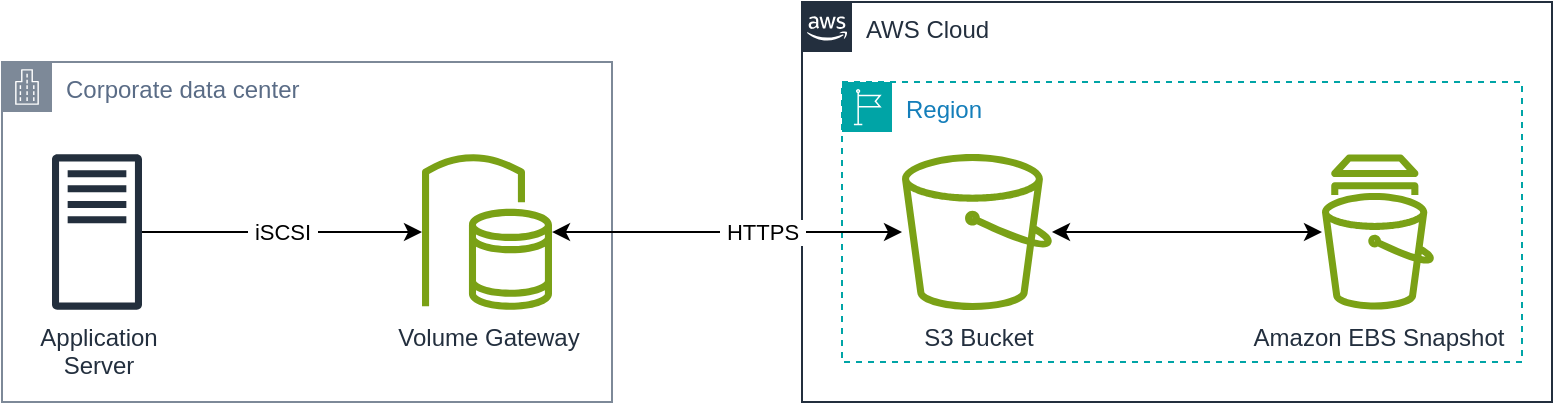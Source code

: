 <mxfile version="26.0.4">
  <diagram name="Page-1" id="W6M-3M9bq2nHeSQ7bbCg">
    <mxGraphModel dx="928" dy="998" grid="1" gridSize="10" guides="1" tooltips="1" connect="1" arrows="1" fold="1" page="1" pageScale="1" pageWidth="850" pageHeight="1100" math="0" shadow="0">
      <root>
        <mxCell id="0" />
        <mxCell id="1" parent="0" />
        <mxCell id="oEnysuNTiIOwoKULvUlp-1" value="Corporate data center" style="points=[[0,0],[0.25,0],[0.5,0],[0.75,0],[1,0],[1,0.25],[1,0.5],[1,0.75],[1,1],[0.75,1],[0.5,1],[0.25,1],[0,1],[0,0.75],[0,0.5],[0,0.25]];outlineConnect=0;gradientColor=none;html=1;whiteSpace=wrap;fontSize=12;fontStyle=0;container=1;pointerEvents=0;collapsible=0;recursiveResize=0;shape=mxgraph.aws4.group;grIcon=mxgraph.aws4.group_corporate_data_center;strokeColor=#7D8998;fillColor=none;verticalAlign=top;align=left;spacingLeft=30;fontColor=#5A6C86;dashed=0;" vertex="1" parent="1">
          <mxGeometry x="40" y="390" width="305" height="170" as="geometry" />
        </mxCell>
        <mxCell id="oEnysuNTiIOwoKULvUlp-10" value="Volume Gateway" style="sketch=0;outlineConnect=0;fontColor=#232F3E;gradientColor=none;fillColor=#7AA116;strokeColor=none;dashed=0;verticalLabelPosition=bottom;verticalAlign=top;align=center;html=1;fontSize=12;fontStyle=0;aspect=fixed;pointerEvents=1;shape=mxgraph.aws4.volume_gateway;" vertex="1" parent="oEnysuNTiIOwoKULvUlp-1">
          <mxGeometry x="210" y="46" width="65" height="78" as="geometry" />
        </mxCell>
        <mxCell id="oEnysuNTiIOwoKULvUlp-5" value="AWS Cloud" style="points=[[0,0],[0.25,0],[0.5,0],[0.75,0],[1,0],[1,0.25],[1,0.5],[1,0.75],[1,1],[0.75,1],[0.5,1],[0.25,1],[0,1],[0,0.75],[0,0.5],[0,0.25]];outlineConnect=0;gradientColor=none;html=1;whiteSpace=wrap;fontSize=12;fontStyle=0;container=1;pointerEvents=0;collapsible=0;recursiveResize=0;shape=mxgraph.aws4.group;grIcon=mxgraph.aws4.group_aws_cloud_alt;strokeColor=#232F3E;fillColor=none;verticalAlign=top;align=left;spacingLeft=30;fontColor=#232F3E;dashed=0;" vertex="1" parent="1">
          <mxGeometry x="440" y="360" width="375" height="200" as="geometry" />
        </mxCell>
        <mxCell id="oEnysuNTiIOwoKULvUlp-12" value="Region" style="points=[[0,0],[0.25,0],[0.5,0],[0.75,0],[1,0],[1,0.25],[1,0.5],[1,0.75],[1,1],[0.75,1],[0.5,1],[0.25,1],[0,1],[0,0.75],[0,0.5],[0,0.25]];outlineConnect=0;gradientColor=none;html=1;whiteSpace=wrap;fontSize=12;fontStyle=0;container=1;pointerEvents=0;collapsible=0;recursiveResize=0;shape=mxgraph.aws4.group;grIcon=mxgraph.aws4.group_region;strokeColor=#00A4A6;fillColor=none;verticalAlign=top;align=left;spacingLeft=30;fontColor=#147EBA;dashed=1;" vertex="1" parent="oEnysuNTiIOwoKULvUlp-5">
          <mxGeometry x="20" y="40" width="340" height="140" as="geometry" />
        </mxCell>
        <mxCell id="oEnysuNTiIOwoKULvUlp-7" value="S3 Bucket" style="sketch=0;outlineConnect=0;fontColor=#232F3E;gradientColor=none;fillColor=#7AA116;strokeColor=none;dashed=0;verticalLabelPosition=bottom;verticalAlign=top;align=center;html=1;fontSize=12;fontStyle=0;aspect=fixed;pointerEvents=1;shape=mxgraph.aws4.bucket;labelPosition=center;spacingLeft=0;" vertex="1" parent="oEnysuNTiIOwoKULvUlp-12">
          <mxGeometry x="30" y="36" width="75" height="78" as="geometry" />
        </mxCell>
        <mxCell id="oEnysuNTiIOwoKULvUlp-13" value="Amazon EBS Snapshot" style="sketch=0;outlineConnect=0;fontColor=#232F3E;gradientColor=none;fillColor=#7AA116;strokeColor=none;dashed=0;verticalLabelPosition=bottom;verticalAlign=top;align=center;html=1;fontSize=12;fontStyle=0;aspect=fixed;pointerEvents=1;shape=mxgraph.aws4.snapshot;" vertex="1" parent="oEnysuNTiIOwoKULvUlp-12">
          <mxGeometry x="240" y="36" width="56" height="78" as="geometry" />
        </mxCell>
        <mxCell id="oEnysuNTiIOwoKULvUlp-14" style="edgeStyle=orthogonalEdgeStyle;rounded=0;orthogonalLoop=1;jettySize=auto;html=1;startArrow=classic;startFill=1;" edge="1" parent="oEnysuNTiIOwoKULvUlp-12" source="oEnysuNTiIOwoKULvUlp-7" target="oEnysuNTiIOwoKULvUlp-13">
          <mxGeometry relative="1" as="geometry" />
        </mxCell>
        <mxCell id="oEnysuNTiIOwoKULvUlp-3" value="&amp;nbsp;iSCSI&amp;nbsp;" style="edgeStyle=orthogonalEdgeStyle;rounded=0;orthogonalLoop=1;jettySize=auto;html=1;" edge="1" parent="1" source="oEnysuNTiIOwoKULvUlp-4" target="oEnysuNTiIOwoKULvUlp-10">
          <mxGeometry relative="1" as="geometry">
            <mxPoint x="246.768" y="475" as="targetPoint" />
          </mxGeometry>
        </mxCell>
        <mxCell id="oEnysuNTiIOwoKULvUlp-4" value="Application&lt;div&gt;Server&lt;/div&gt;" style="sketch=0;outlineConnect=0;fontColor=#232F3E;gradientColor=none;fillColor=#232F3D;strokeColor=none;dashed=0;verticalLabelPosition=bottom;verticalAlign=top;align=center;html=1;fontSize=12;fontStyle=0;aspect=fixed;pointerEvents=1;shape=mxgraph.aws4.traditional_server;" vertex="1" parent="1">
          <mxGeometry x="65" y="436" width="45" height="78" as="geometry" />
        </mxCell>
        <mxCell id="oEnysuNTiIOwoKULvUlp-9" value="&amp;nbsp;HTTPS&amp;nbsp;" style="edgeStyle=orthogonalEdgeStyle;rounded=0;orthogonalLoop=1;jettySize=auto;html=1;startArrow=classic;startFill=1;" edge="1" parent="1" source="oEnysuNTiIOwoKULvUlp-10" target="oEnysuNTiIOwoKULvUlp-7">
          <mxGeometry x="0.2" relative="1" as="geometry">
            <mxPoint x="351.232" y="475" as="sourcePoint" />
            <mxPoint as="offset" />
          </mxGeometry>
        </mxCell>
      </root>
    </mxGraphModel>
  </diagram>
</mxfile>
